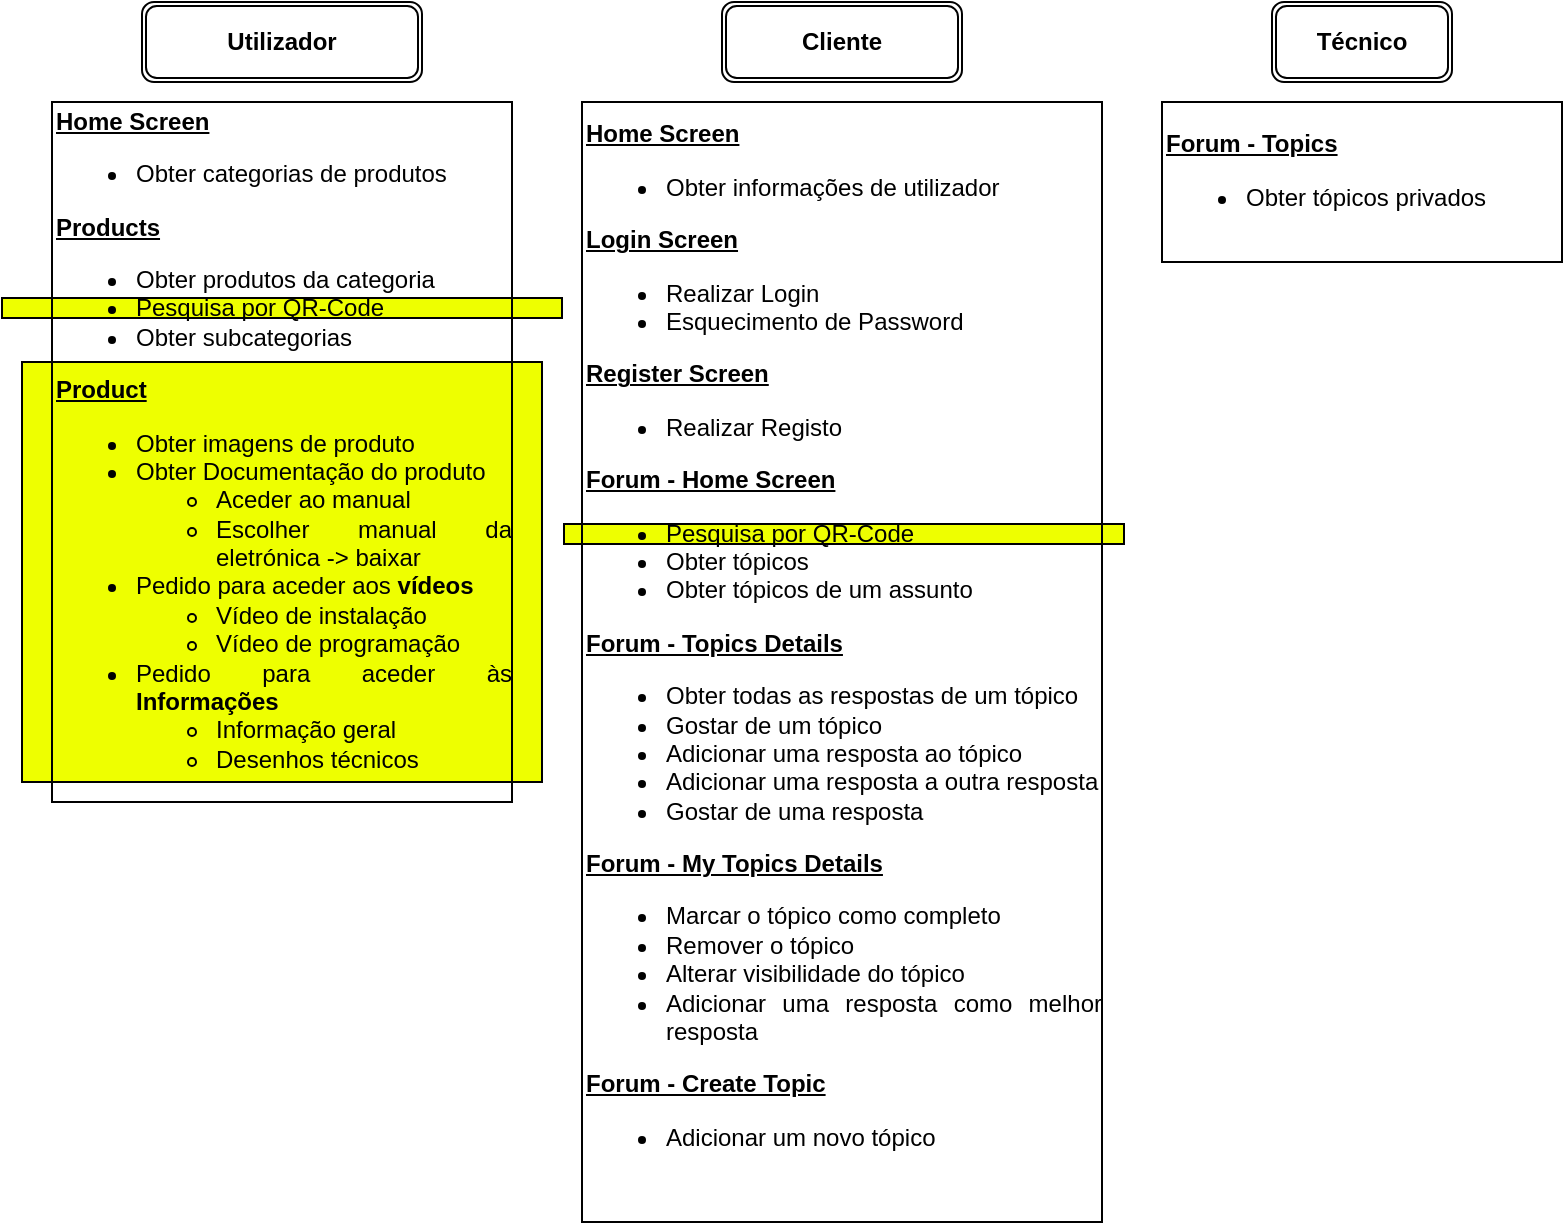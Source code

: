 <mxfile version="20.8.20" type="github">
  <diagram name="Página-1" id="kiCXkl-eVupk_ZroLNsJ">
    <mxGraphModel dx="819" dy="443" grid="1" gridSize="10" guides="1" tooltips="1" connect="1" arrows="1" fold="1" page="1" pageScale="1" pageWidth="827" pageHeight="1169" math="0" shadow="0">
      <root>
        <mxCell id="0" />
        <mxCell id="1" parent="0" />
        <mxCell id="rQLQHIbvt_KvwNL9c9PV-3" value="" style="rounded=0;whiteSpace=wrap;html=1;fillColor=#eeff00;" vertex="1" parent="1">
          <mxGeometry x="30" y="188" width="280" height="10" as="geometry" />
        </mxCell>
        <mxCell id="rQLQHIbvt_KvwNL9c9PV-2" value="" style="rounded=0;whiteSpace=wrap;html=1;fillColor=#eeff00;" vertex="1" parent="1">
          <mxGeometry x="311" y="301" width="280" height="10" as="geometry" />
        </mxCell>
        <mxCell id="rQLQHIbvt_KvwNL9c9PV-1" value="" style="rounded=0;whiteSpace=wrap;html=1;fillColor=#eeff00;" vertex="1" parent="1">
          <mxGeometry x="40" y="220" width="260" height="210" as="geometry" />
        </mxCell>
        <mxCell id="KZ9W_DSHIqvTxx3p64X--19" value="&lt;b&gt;Utilizador&lt;/b&gt;" style="shape=ext;double=1;rounded=1;whiteSpace=wrap;html=1;" parent="1" vertex="1">
          <mxGeometry x="100" y="40" width="140" height="40" as="geometry" />
        </mxCell>
        <mxCell id="KZ9W_DSHIqvTxx3p64X--20" value="&lt;b&gt;Cliente&lt;/b&gt;" style="shape=ext;double=1;rounded=1;whiteSpace=wrap;html=1;" parent="1" vertex="1">
          <mxGeometry x="390" y="40" width="120" height="40" as="geometry" />
        </mxCell>
        <mxCell id="KZ9W_DSHIqvTxx3p64X--22" value="&lt;b&gt;Técnico&lt;/b&gt;" style="shape=ext;double=1;rounded=1;whiteSpace=wrap;html=1;" parent="1" vertex="1">
          <mxGeometry x="665" y="40" width="90" height="40" as="geometry" />
        </mxCell>
        <mxCell id="KZ9W_DSHIqvTxx3p64X--23" value="&lt;div style=&quot;text-align: justify;&quot;&gt;&lt;div&gt;&lt;b&gt;&lt;u&gt;Home Screen&lt;/u&gt;&lt;/b&gt;&lt;/div&gt;&lt;ul&gt;&lt;li&gt;Obter categorias de produtos&lt;/li&gt;&lt;/ul&gt;&lt;b&gt;&lt;u&gt;Products&lt;/u&gt;&lt;/b&gt;&lt;br&gt;&lt;ul&gt;&lt;li&gt;Obter produtos da categoria&lt;/li&gt;&lt;li style=&quot;border-color: var(--border-color);&quot;&gt;Pesquisa por QR-Code&lt;/li&gt;&lt;li&gt;Obter subcategorias&lt;/li&gt;&lt;/ul&gt;&lt;b&gt;&lt;u&gt;Product&lt;/u&gt;&lt;/b&gt;&lt;br&gt;&lt;ul&gt;&lt;li&gt;Obter imagens de produto&lt;/li&gt;&lt;li&gt;Obter Documentação do produto&lt;/li&gt;&lt;ul&gt;&lt;li&gt;Aceder ao manual&lt;/li&gt;&lt;li&gt;Escolher manual da eletrónica -&amp;gt; baixar&lt;/li&gt;&lt;/ul&gt;&lt;li&gt;Pedido para aceder aos &lt;b&gt;vídeos&lt;/b&gt;&lt;/li&gt;&lt;ul&gt;&lt;li&gt;Vídeo de instalação&lt;/li&gt;&lt;li&gt;Vídeo de programação&lt;/li&gt;&lt;/ul&gt;&lt;li&gt;Pedido para aceder às &lt;b&gt;Informações&lt;/b&gt;&lt;/li&gt;&lt;ul&gt;&lt;li&gt;Informação geral&lt;/li&gt;&lt;li&gt;Desenhos técnicos&lt;/li&gt;&lt;/ul&gt;&lt;/ul&gt;&lt;/div&gt;" style="text;html=1;strokeColor=default;fillColor=none;align=left;verticalAlign=middle;whiteSpace=wrap;rounded=0;" parent="1" vertex="1">
          <mxGeometry x="55" y="90" width="230" height="350" as="geometry" />
        </mxCell>
        <mxCell id="KZ9W_DSHIqvTxx3p64X--24" value="&lt;div style=&quot;text-align: justify;&quot;&gt;&lt;div&gt;&lt;b style=&quot;border-color: var(--border-color);&quot;&gt;&lt;u style=&quot;border-color: var(--border-color);&quot;&gt;Home Screen&lt;/u&gt;&lt;/b&gt;&lt;br&gt;&lt;/div&gt;&lt;ul&gt;&lt;li style=&quot;border-color: var(--border-color);&quot;&gt;Obter informações de utilizador&lt;/li&gt;&lt;/ul&gt;&lt;b&gt;&lt;u&gt;Login Screen&lt;/u&gt;&lt;/b&gt;&lt;/div&gt;&lt;div style=&quot;text-align: justify;&quot;&gt;&lt;ul&gt;&lt;li&gt;Realizar Login&lt;/li&gt;&lt;li&gt;Esquecimento de Password&lt;/li&gt;&lt;/ul&gt;&lt;b&gt;&lt;u&gt;Register Screen&lt;/u&gt;&lt;/b&gt;&lt;/div&gt;&lt;div style=&quot;text-align: justify;&quot;&gt;&lt;ul&gt;&lt;li&gt;Realizar Registo&lt;/li&gt;&lt;/ul&gt;&lt;div&gt;&lt;u&gt;&lt;b&gt;Forum - Home Screen&lt;/b&gt;&lt;/u&gt;&lt;/div&gt;&lt;div&gt;&lt;ul&gt;&lt;li&gt;Pesquisa por QR-Code&lt;/li&gt;&lt;li&gt;Obter tópicos&lt;/li&gt;&lt;li&gt;Obter tópicos de um assunto&lt;/li&gt;&lt;/ul&gt;&lt;/div&gt;&lt;div&gt;&lt;div&gt;&lt;u&gt;&lt;b&gt;Forum - Topics Details&lt;/b&gt;&lt;/u&gt;&lt;/div&gt;&lt;/div&gt;&lt;div&gt;&lt;ul&gt;&lt;li&gt;Obter todas as respostas de um tópico&lt;/li&gt;&lt;li&gt;Gostar de um tópico&lt;/li&gt;&lt;li&gt;Adicionar uma resposta ao tópico&lt;/li&gt;&lt;li&gt;Adicionar uma resposta a outra resposta&lt;/li&gt;&lt;li&gt;Gostar de uma resposta&lt;/li&gt;&lt;/ul&gt;&lt;div&gt;&lt;u&gt;&lt;b&gt;Forum - My Topics Details&lt;/b&gt;&lt;/u&gt;&lt;/div&gt;&lt;/div&gt;&lt;div&gt;&lt;ul&gt;&lt;li style=&quot;border-color: var(--border-color);&quot;&gt;Marcar o tópico como completo&lt;/li&gt;&lt;li style=&quot;border-color: var(--border-color);&quot;&gt;Remover o tópico&lt;/li&gt;&lt;li style=&quot;border-color: var(--border-color);&quot;&gt;Alterar visibilidade do tópico&lt;/li&gt;&lt;li style=&quot;border-color: var(--border-color);&quot;&gt;Adicionar uma resposta como melhor resposta&lt;/li&gt;&lt;/ul&gt;&lt;div&gt;&lt;b&gt;&lt;u&gt;Forum - Create Topic&lt;/u&gt;&lt;/b&gt;&lt;/div&gt;&lt;div&gt;&lt;ul&gt;&lt;li&gt;Adicionar um novo tópico&lt;/li&gt;&lt;/ul&gt;&lt;/div&gt;&lt;div&gt;&lt;br&gt;&lt;/div&gt;&lt;/div&gt;&lt;/div&gt;" style="text;html=1;strokeColor=default;fillColor=none;align=left;verticalAlign=middle;whiteSpace=wrap;rounded=0;" parent="1" vertex="1">
          <mxGeometry x="320" y="90" width="260" height="560" as="geometry" />
        </mxCell>
        <mxCell id="KZ9W_DSHIqvTxx3p64X--25" value="&lt;div style=&quot;text-align: justify;&quot;&gt;&lt;b&gt;&lt;u&gt;Forum - Topics&lt;/u&gt;&lt;/b&gt;&lt;/div&gt;&lt;div style=&quot;text-align: justify;&quot;&gt;&lt;ul&gt;&lt;li&gt;Obter tópicos privados&lt;/li&gt;&lt;/ul&gt;&lt;/div&gt;" style="text;html=1;strokeColor=default;fillColor=none;align=left;verticalAlign=middle;whiteSpace=wrap;rounded=0;" parent="1" vertex="1">
          <mxGeometry x="610" y="90" width="200" height="80" as="geometry" />
        </mxCell>
      </root>
    </mxGraphModel>
  </diagram>
</mxfile>
